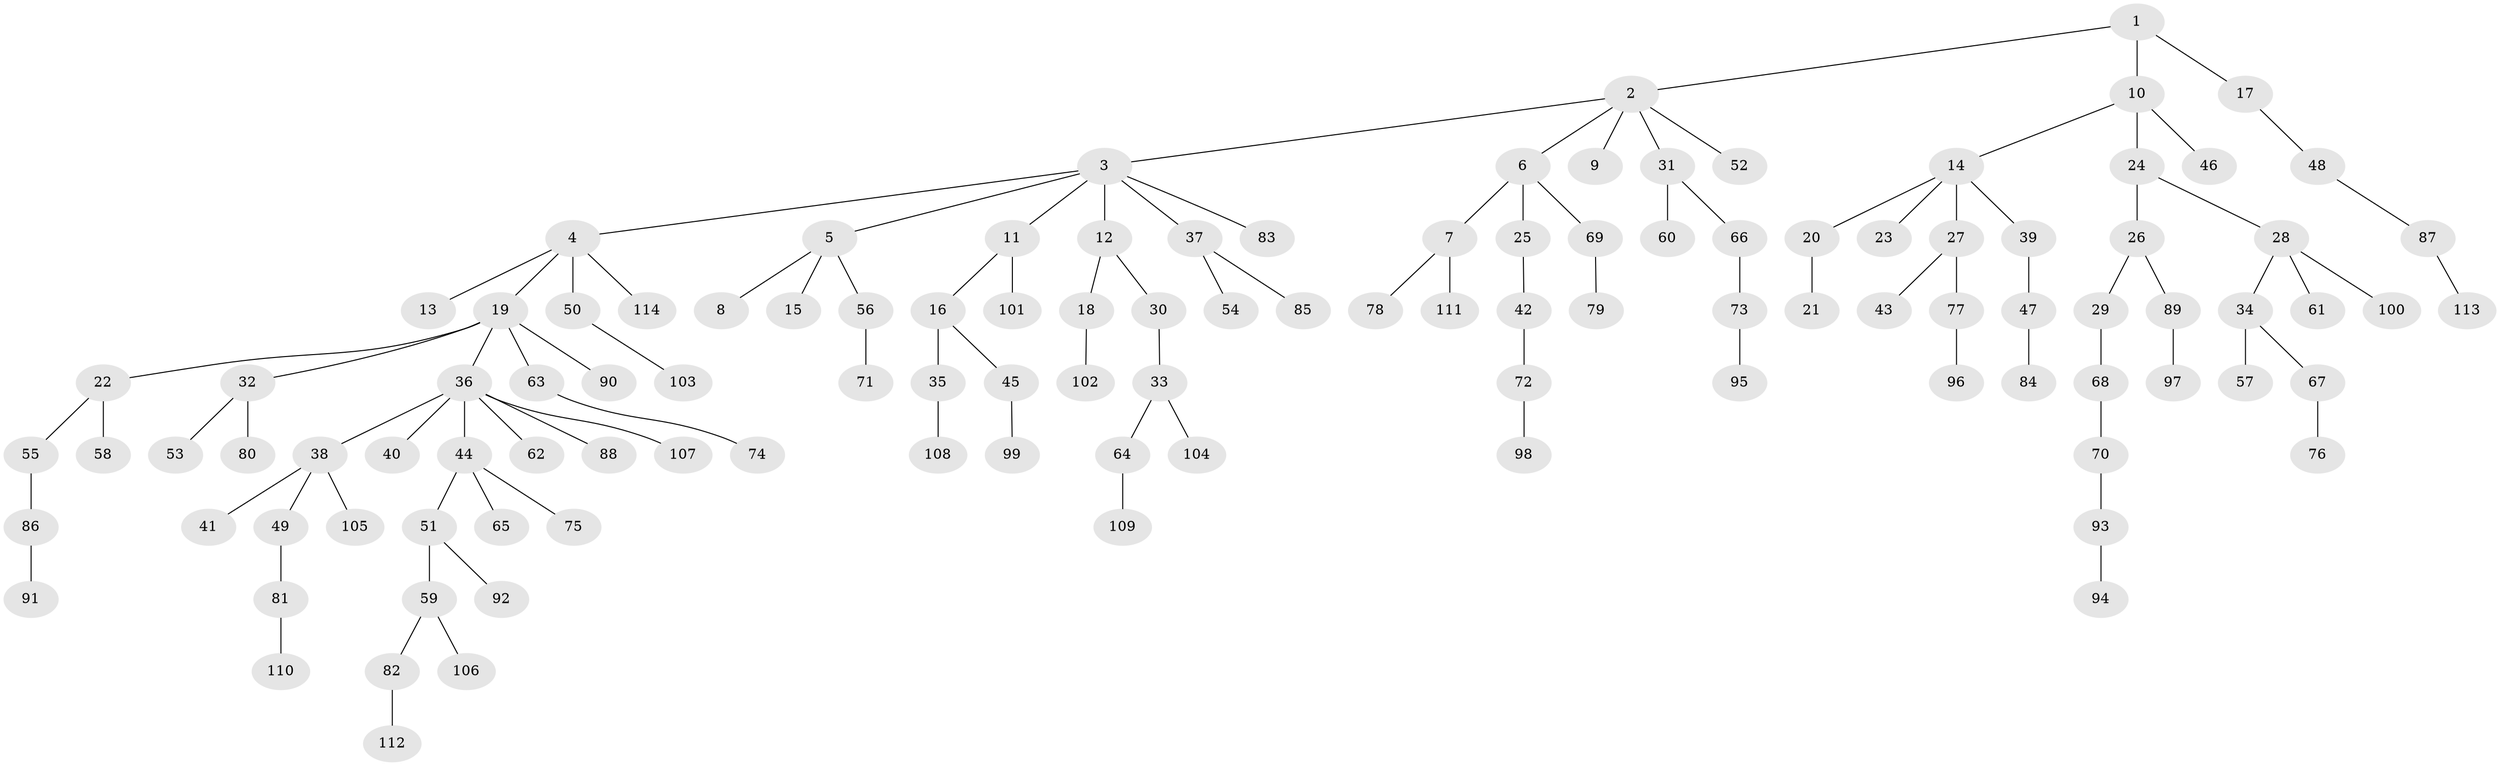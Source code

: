 // coarse degree distribution, {3: 0.15, 5: 0.025, 6: 0.025, 4: 0.0375, 2: 0.3375, 1: 0.425}
// Generated by graph-tools (version 1.1) at 2025/51/03/04/25 22:51:55]
// undirected, 114 vertices, 113 edges
graph export_dot {
  node [color=gray90,style=filled];
  1;
  2;
  3;
  4;
  5;
  6;
  7;
  8;
  9;
  10;
  11;
  12;
  13;
  14;
  15;
  16;
  17;
  18;
  19;
  20;
  21;
  22;
  23;
  24;
  25;
  26;
  27;
  28;
  29;
  30;
  31;
  32;
  33;
  34;
  35;
  36;
  37;
  38;
  39;
  40;
  41;
  42;
  43;
  44;
  45;
  46;
  47;
  48;
  49;
  50;
  51;
  52;
  53;
  54;
  55;
  56;
  57;
  58;
  59;
  60;
  61;
  62;
  63;
  64;
  65;
  66;
  67;
  68;
  69;
  70;
  71;
  72;
  73;
  74;
  75;
  76;
  77;
  78;
  79;
  80;
  81;
  82;
  83;
  84;
  85;
  86;
  87;
  88;
  89;
  90;
  91;
  92;
  93;
  94;
  95;
  96;
  97;
  98;
  99;
  100;
  101;
  102;
  103;
  104;
  105;
  106;
  107;
  108;
  109;
  110;
  111;
  112;
  113;
  114;
  1 -- 2;
  1 -- 10;
  1 -- 17;
  2 -- 3;
  2 -- 6;
  2 -- 9;
  2 -- 31;
  2 -- 52;
  3 -- 4;
  3 -- 5;
  3 -- 11;
  3 -- 12;
  3 -- 37;
  3 -- 83;
  4 -- 13;
  4 -- 19;
  4 -- 50;
  4 -- 114;
  5 -- 8;
  5 -- 15;
  5 -- 56;
  6 -- 7;
  6 -- 25;
  6 -- 69;
  7 -- 78;
  7 -- 111;
  10 -- 14;
  10 -- 24;
  10 -- 46;
  11 -- 16;
  11 -- 101;
  12 -- 18;
  12 -- 30;
  14 -- 20;
  14 -- 23;
  14 -- 27;
  14 -- 39;
  16 -- 35;
  16 -- 45;
  17 -- 48;
  18 -- 102;
  19 -- 22;
  19 -- 32;
  19 -- 36;
  19 -- 63;
  19 -- 90;
  20 -- 21;
  22 -- 55;
  22 -- 58;
  24 -- 26;
  24 -- 28;
  25 -- 42;
  26 -- 29;
  26 -- 89;
  27 -- 43;
  27 -- 77;
  28 -- 34;
  28 -- 61;
  28 -- 100;
  29 -- 68;
  30 -- 33;
  31 -- 60;
  31 -- 66;
  32 -- 53;
  32 -- 80;
  33 -- 64;
  33 -- 104;
  34 -- 57;
  34 -- 67;
  35 -- 108;
  36 -- 38;
  36 -- 40;
  36 -- 44;
  36 -- 62;
  36 -- 88;
  36 -- 107;
  37 -- 54;
  37 -- 85;
  38 -- 41;
  38 -- 49;
  38 -- 105;
  39 -- 47;
  42 -- 72;
  44 -- 51;
  44 -- 65;
  44 -- 75;
  45 -- 99;
  47 -- 84;
  48 -- 87;
  49 -- 81;
  50 -- 103;
  51 -- 59;
  51 -- 92;
  55 -- 86;
  56 -- 71;
  59 -- 82;
  59 -- 106;
  63 -- 74;
  64 -- 109;
  66 -- 73;
  67 -- 76;
  68 -- 70;
  69 -- 79;
  70 -- 93;
  72 -- 98;
  73 -- 95;
  77 -- 96;
  81 -- 110;
  82 -- 112;
  86 -- 91;
  87 -- 113;
  89 -- 97;
  93 -- 94;
}
